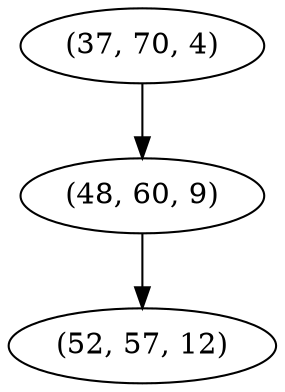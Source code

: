 digraph tree {
    "(37, 70, 4)";
    "(48, 60, 9)";
    "(52, 57, 12)";
    "(37, 70, 4)" -> "(48, 60, 9)";
    "(48, 60, 9)" -> "(52, 57, 12)";
}
